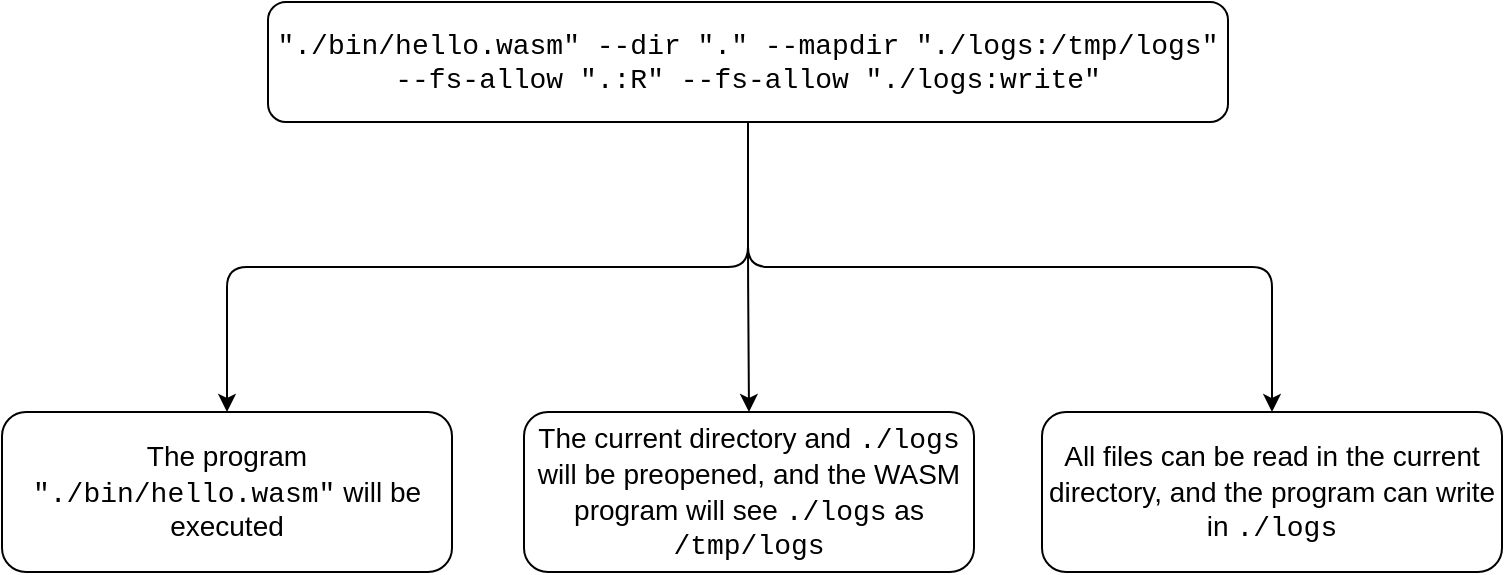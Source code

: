 <mxfile version="17.4.2" type="device"><diagram id="40xVz6SYjRiygjmqgclq" name="Page-1"><mxGraphModel dx="1018" dy="741" grid="1" gridSize="10" guides="1" tooltips="1" connect="1" arrows="1" fold="1" page="1" pageScale="1" pageWidth="827" pageHeight="1169" math="0" shadow="0"><root><mxCell id="0"/><mxCell id="1" parent="0"/><mxCell id="slk5F0NfmeX9q9Sbve40-5" style="edgeStyle=orthogonalEdgeStyle;rounded=1;orthogonalLoop=1;jettySize=auto;html=1;exitX=0.5;exitY=1;exitDx=0;exitDy=0;entryX=0.5;entryY=0;entryDx=0;entryDy=0;fontFamily=Courier New;fontSize=14;" parent="1" source="slk5F0NfmeX9q9Sbve40-3" target="slk5F0NfmeX9q9Sbve40-4" edge="1"><mxGeometry relative="1" as="geometry"/></mxCell><mxCell id="slk5F0NfmeX9q9Sbve40-7" style="edgeStyle=orthogonalEdgeStyle;rounded=1;orthogonalLoop=1;jettySize=auto;html=1;exitX=0.5;exitY=1;exitDx=0;exitDy=0;entryX=0.5;entryY=0;entryDx=0;entryDy=0;fontFamily=Courier New;fontSize=14;" parent="1" source="slk5F0NfmeX9q9Sbve40-3" target="slk5F0NfmeX9q9Sbve40-6" edge="1"><mxGeometry relative="1" as="geometry"/></mxCell><mxCell id="slk5F0NfmeX9q9Sbve40-9" style="edgeStyle=orthogonalEdgeStyle;rounded=1;orthogonalLoop=1;jettySize=auto;html=1;exitX=0.5;exitY=1;exitDx=0;exitDy=0;entryX=0.5;entryY=0;entryDx=0;entryDy=0;fontFamily=Courier New;fontSize=14;" parent="1" source="slk5F0NfmeX9q9Sbve40-3" target="slk5F0NfmeX9q9Sbve40-8" edge="1"><mxGeometry relative="1" as="geometry"/></mxCell><mxCell id="slk5F0NfmeX9q9Sbve40-3" value="" style="rounded=1;whiteSpace=wrap;html=1;fontFamily=Courier New;fontSize=14;" parent="1" vertex="1"><mxGeometry x="173" y="105" width="480" height="60" as="geometry"/></mxCell><mxCell id="slk5F0NfmeX9q9Sbve40-1" value="&quot;./bin/hello.wasm&quot; --dir &quot;.&quot; --mapdir &quot;./logs:/tmp/logs&quot; --fs-allow &quot;.:R&quot; --fs-allow &quot;./logs:write&quot;" style="text;html=1;strokeColor=none;fillColor=none;align=center;verticalAlign=middle;whiteSpace=wrap;rounded=0;fontFamily=Courier New;fontStyle=0;fontSize=14;" parent="1" vertex="1"><mxGeometry x="173" y="120" width="480" height="30" as="geometry"/></mxCell><mxCell id="slk5F0NfmeX9q9Sbve40-4" value="&lt;font face=&quot;Helvetica&quot;&gt;The program &lt;/font&gt;&quot;./bin/hello.wasm&quot;&lt;font face=&quot;Helvetica&quot;&gt; will be executed&lt;/font&gt;" style="rounded=1;whiteSpace=wrap;html=1;fontFamily=Courier New;fontSize=14;" parent="1" vertex="1"><mxGeometry x="40" y="310" width="225" height="80" as="geometry"/></mxCell><mxCell id="slk5F0NfmeX9q9Sbve40-6" value="&lt;font face=&quot;Helvetica&quot;&gt;The current directory and &lt;/font&gt;./logs&lt;font face=&quot;Helvetica&quot;&gt; will be preopened, and the WASM program will see &lt;/font&gt;./logs&lt;font face=&quot;Helvetica&quot;&gt; as &lt;/font&gt;/tmp/logs" style="rounded=1;whiteSpace=wrap;html=1;fontFamily=Courier New;fontSize=14;" parent="1" vertex="1"><mxGeometry x="301" y="310" width="225" height="80" as="geometry"/></mxCell><mxCell id="slk5F0NfmeX9q9Sbve40-8" value="&lt;font face=&quot;Helvetica&quot;&gt;All files can be read in the current directory, and the program can write in &lt;/font&gt;./logs" style="rounded=1;whiteSpace=wrap;html=1;fontFamily=Courier New;fontSize=14;" parent="1" vertex="1"><mxGeometry x="560" y="310" width="230" height="80" as="geometry"/></mxCell></root></mxGraphModel></diagram></mxfile>